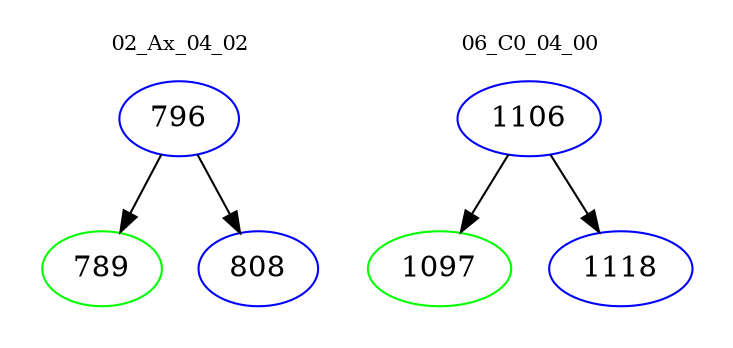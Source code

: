 digraph{
subgraph cluster_0 {
color = white
label = "02_Ax_04_02";
fontsize=10;
T0_796 [label="796", color="blue"]
T0_796 -> T0_789 [color="black"]
T0_789 [label="789", color="green"]
T0_796 -> T0_808 [color="black"]
T0_808 [label="808", color="blue"]
}
subgraph cluster_1 {
color = white
label = "06_C0_04_00";
fontsize=10;
T1_1106 [label="1106", color="blue"]
T1_1106 -> T1_1097 [color="black"]
T1_1097 [label="1097", color="green"]
T1_1106 -> T1_1118 [color="black"]
T1_1118 [label="1118", color="blue"]
}
}
